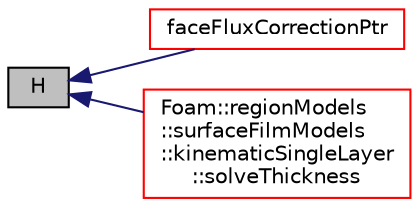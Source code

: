 digraph "H"
{
  bgcolor="transparent";
  edge [fontname="Helvetica",fontsize="10",labelfontname="Helvetica",labelfontsize="10"];
  node [fontname="Helvetica",fontsize="10",shape=record];
  rankdir="LR";
  Node1 [label="H",height=0.2,width=0.4,color="black", fillcolor="grey75", style="filled", fontcolor="black"];
  Node1 -> Node2 [dir="back",color="midnightblue",fontsize="10",style="solid",fontname="Helvetica"];
  Node2 [label="faceFluxCorrectionPtr",height=0.2,width=0.4,color="red",URL="$a00888.html#abca4d525cb7a95854e0bbc373847fef2",tooltip="Return pointer to face-flux non-orthogonal correction field. "];
  Node1 -> Node3 [dir="back",color="midnightblue",fontsize="10",style="solid",fontname="Helvetica"];
  Node3 [label="Foam::regionModels\l::surfaceFilmModels\l::kinematicSingleLayer\l::solveThickness",height=0.2,width=0.4,color="red",URL="$a01260.html#a38ccae6e6751502d71d2490fca96a516",tooltip="Solve coupled velocity-thickness equations. "];
}

